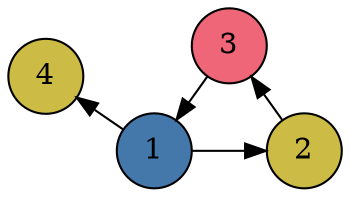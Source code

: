 //dot
digraph hgn{
bgcolor="transparent"
layout="neato"
node [shape=circle, style=filled, fillcolor="white"]
1 [pos="0,0", pin=true, fillcolor="#4477AA"]
2 [pos="1,0", pin=true, fillcolor="#CCBB44"]
3 [pos="0.5,0.7", pin=true, fillcolor="#EE6677"]
4 [fillcolor="#CCBB44"]
1 -> 2
1 -> 4
2 -> 3
3 -> 1
}
